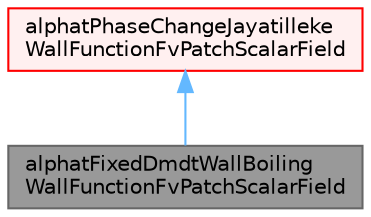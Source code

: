 digraph "alphatFixedDmdtWallBoilingWallFunctionFvPatchScalarField"
{
 // LATEX_PDF_SIZE
  bgcolor="transparent";
  edge [fontname=Helvetica,fontsize=10,labelfontname=Helvetica,labelfontsize=10];
  node [fontname=Helvetica,fontsize=10,shape=box,height=0.2,width=0.4];
  Node1 [id="Node000001",label="alphatFixedDmdtWallBoiling\lWallFunctionFvPatchScalarField",height=0.2,width=0.4,color="gray40", fillcolor="grey60", style="filled", fontcolor="black",tooltip="A simple alphatPhaseChangeJayatillekeWallFunctionFvPatchScalarField with a fixed volumetric phase-cha..."];
  Node2 -> Node1 [id="edge1_Node000001_Node000002",dir="back",color="steelblue1",style="solid",tooltip=" "];
  Node2 [id="Node000002",label="alphatPhaseChangeJayatilleke\lWallFunctionFvPatchScalarField",height=0.2,width=0.4,color="red", fillcolor="#FFF0F0", style="filled",URL="$classFoam_1_1compressible_1_1alphatPhaseChangeJayatillekeWallFunctionFvPatchScalarField.html",tooltip="This boundary condition provides a thermal wall function for turbulent thermal diffusivity (usuallyal..."];
}
